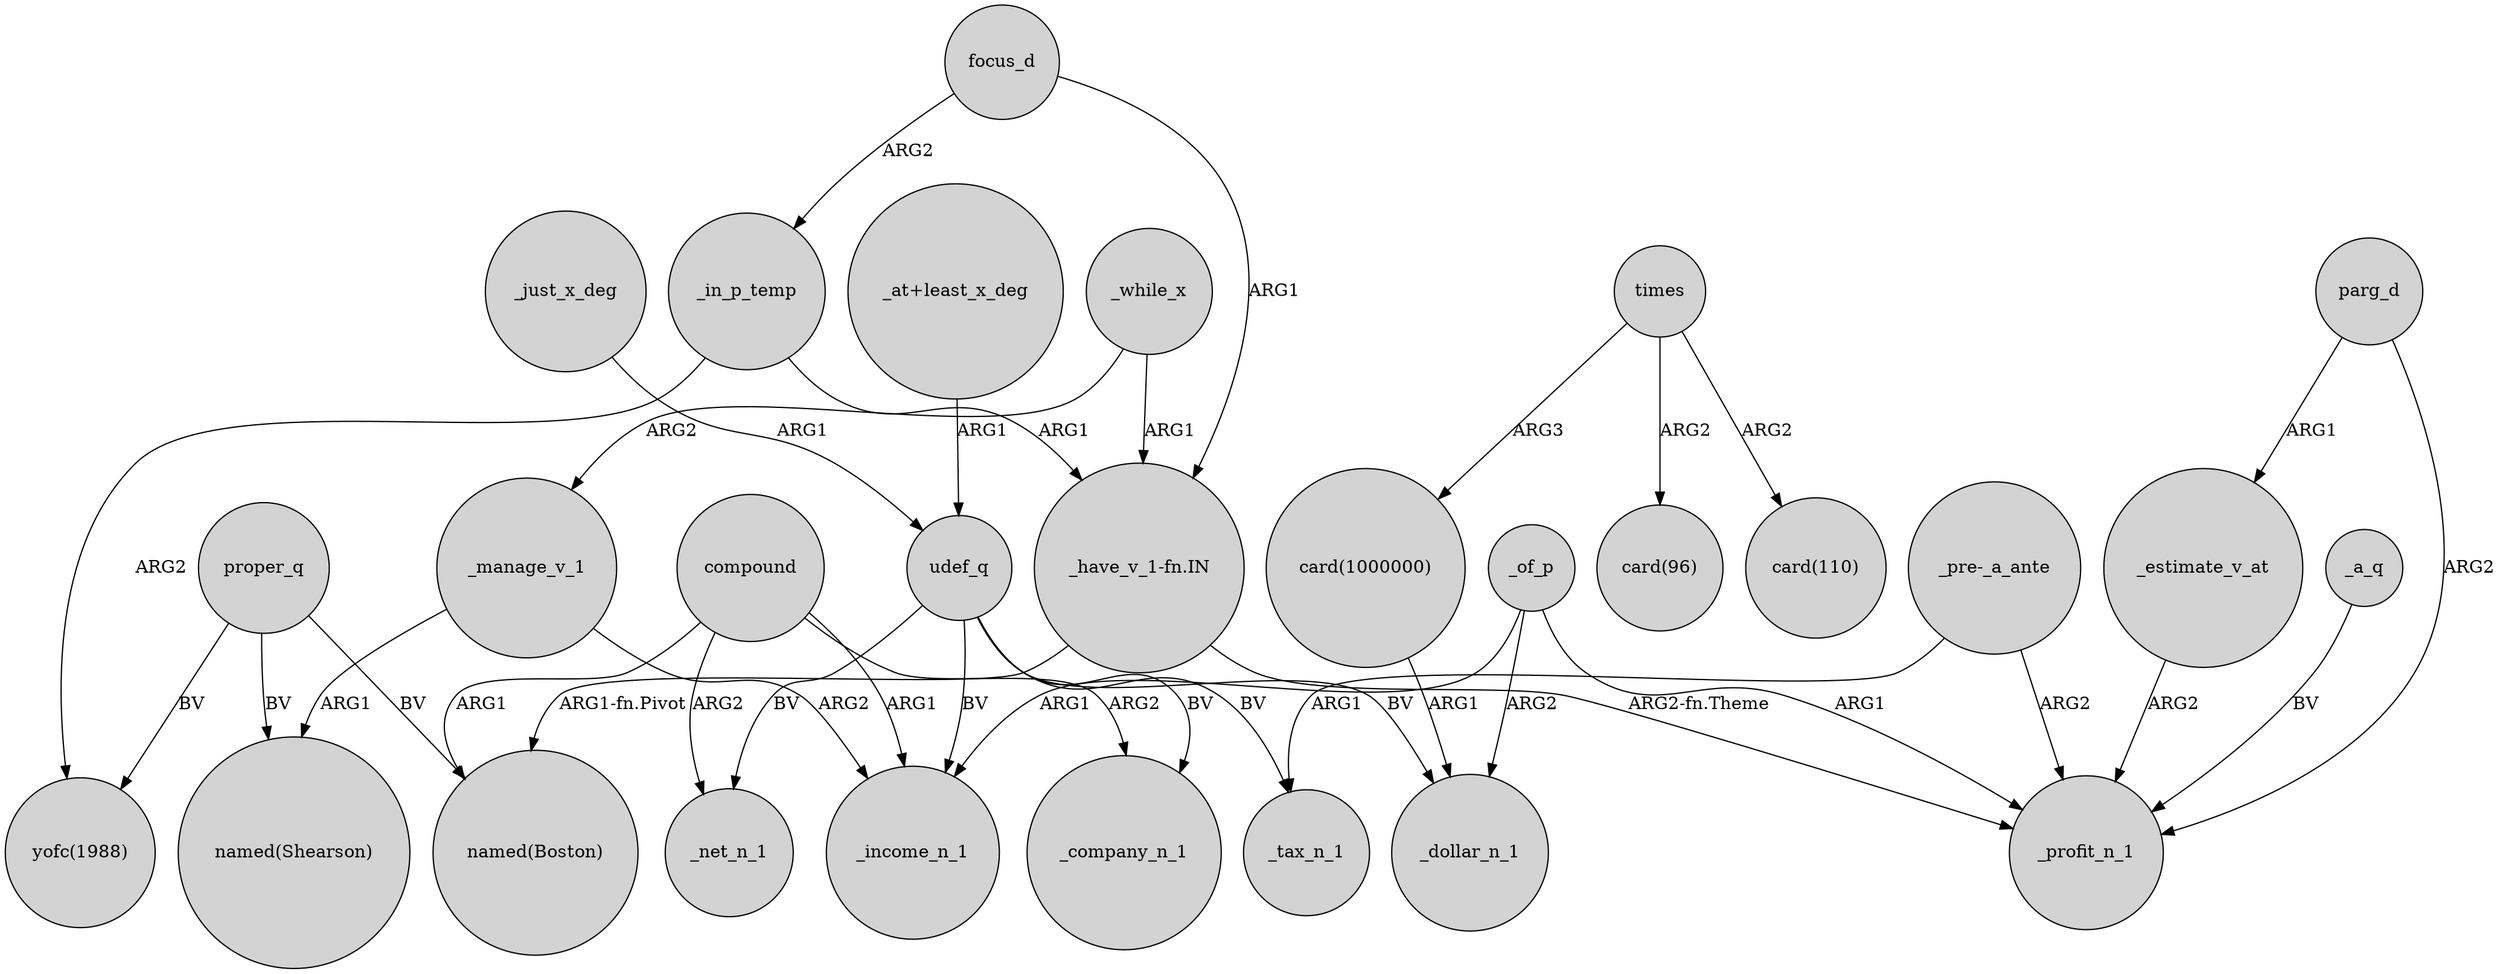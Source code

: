 digraph {
	node [shape=circle style=filled]
	focus_d -> "_have_v_1-fn.IN" [label=ARG1]
	"card(1000000)" -> _dollar_n_1 [label=ARG1]
	focus_d -> _in_p_temp [label=ARG2]
	proper_q -> "named(Boston)" [label=BV]
	_manage_v_1 -> _income_n_1 [label=ARG2]
	_just_x_deg -> udef_q [label=ARG1]
	compound -> _income_n_1 [label=ARG1]
	times -> "card(96)" [label=ARG2]
	proper_q -> "named(Shearson)" [label=BV]
	_estimate_v_at -> _profit_n_1 [label=ARG2]
	compound -> _company_n_1 [label=ARG2]
	_while_x -> "_have_v_1-fn.IN" [label=ARG1]
	"_have_v_1-fn.IN" -> "named(Boston)" [label="ARG1-fn.Pivot"]
	"_pre-_a_ante" -> _tax_n_1 [label=ARG1]
	compound -> "named(Boston)" [label=ARG1]
	_while_x -> _manage_v_1 [label=ARG2]
	udef_q -> _income_n_1 [label=BV]
	"_at+least_x_deg" -> udef_q [label=ARG1]
	_of_p -> _profit_n_1 [label=ARG1]
	udef_q -> _tax_n_1 [label=BV]
	"_have_v_1-fn.IN" -> _profit_n_1 [label="ARG2-fn.Theme"]
	compound -> _net_n_1 [label=ARG2]
	proper_q -> "yofc(1988)" [label=BV]
	times -> "card(1000000)" [label=ARG3]
	times -> "card(110)" [label=ARG2]
	_in_p_temp -> "_have_v_1-fn.IN" [label=ARG1]
	parg_d -> _profit_n_1 [label=ARG2]
	parg_d -> _estimate_v_at [label=ARG1]
	udef_q -> _net_n_1 [label=BV]
	_of_p -> _income_n_1 [label=ARG1]
	_of_p -> _dollar_n_1 [label=ARG2]
	_manage_v_1 -> "named(Shearson)" [label=ARG1]
	_a_q -> _profit_n_1 [label=BV]
	udef_q -> _company_n_1 [label=BV]
	_in_p_temp -> "yofc(1988)" [label=ARG2]
	udef_q -> _dollar_n_1 [label=BV]
	"_pre-_a_ante" -> _profit_n_1 [label=ARG2]
}
